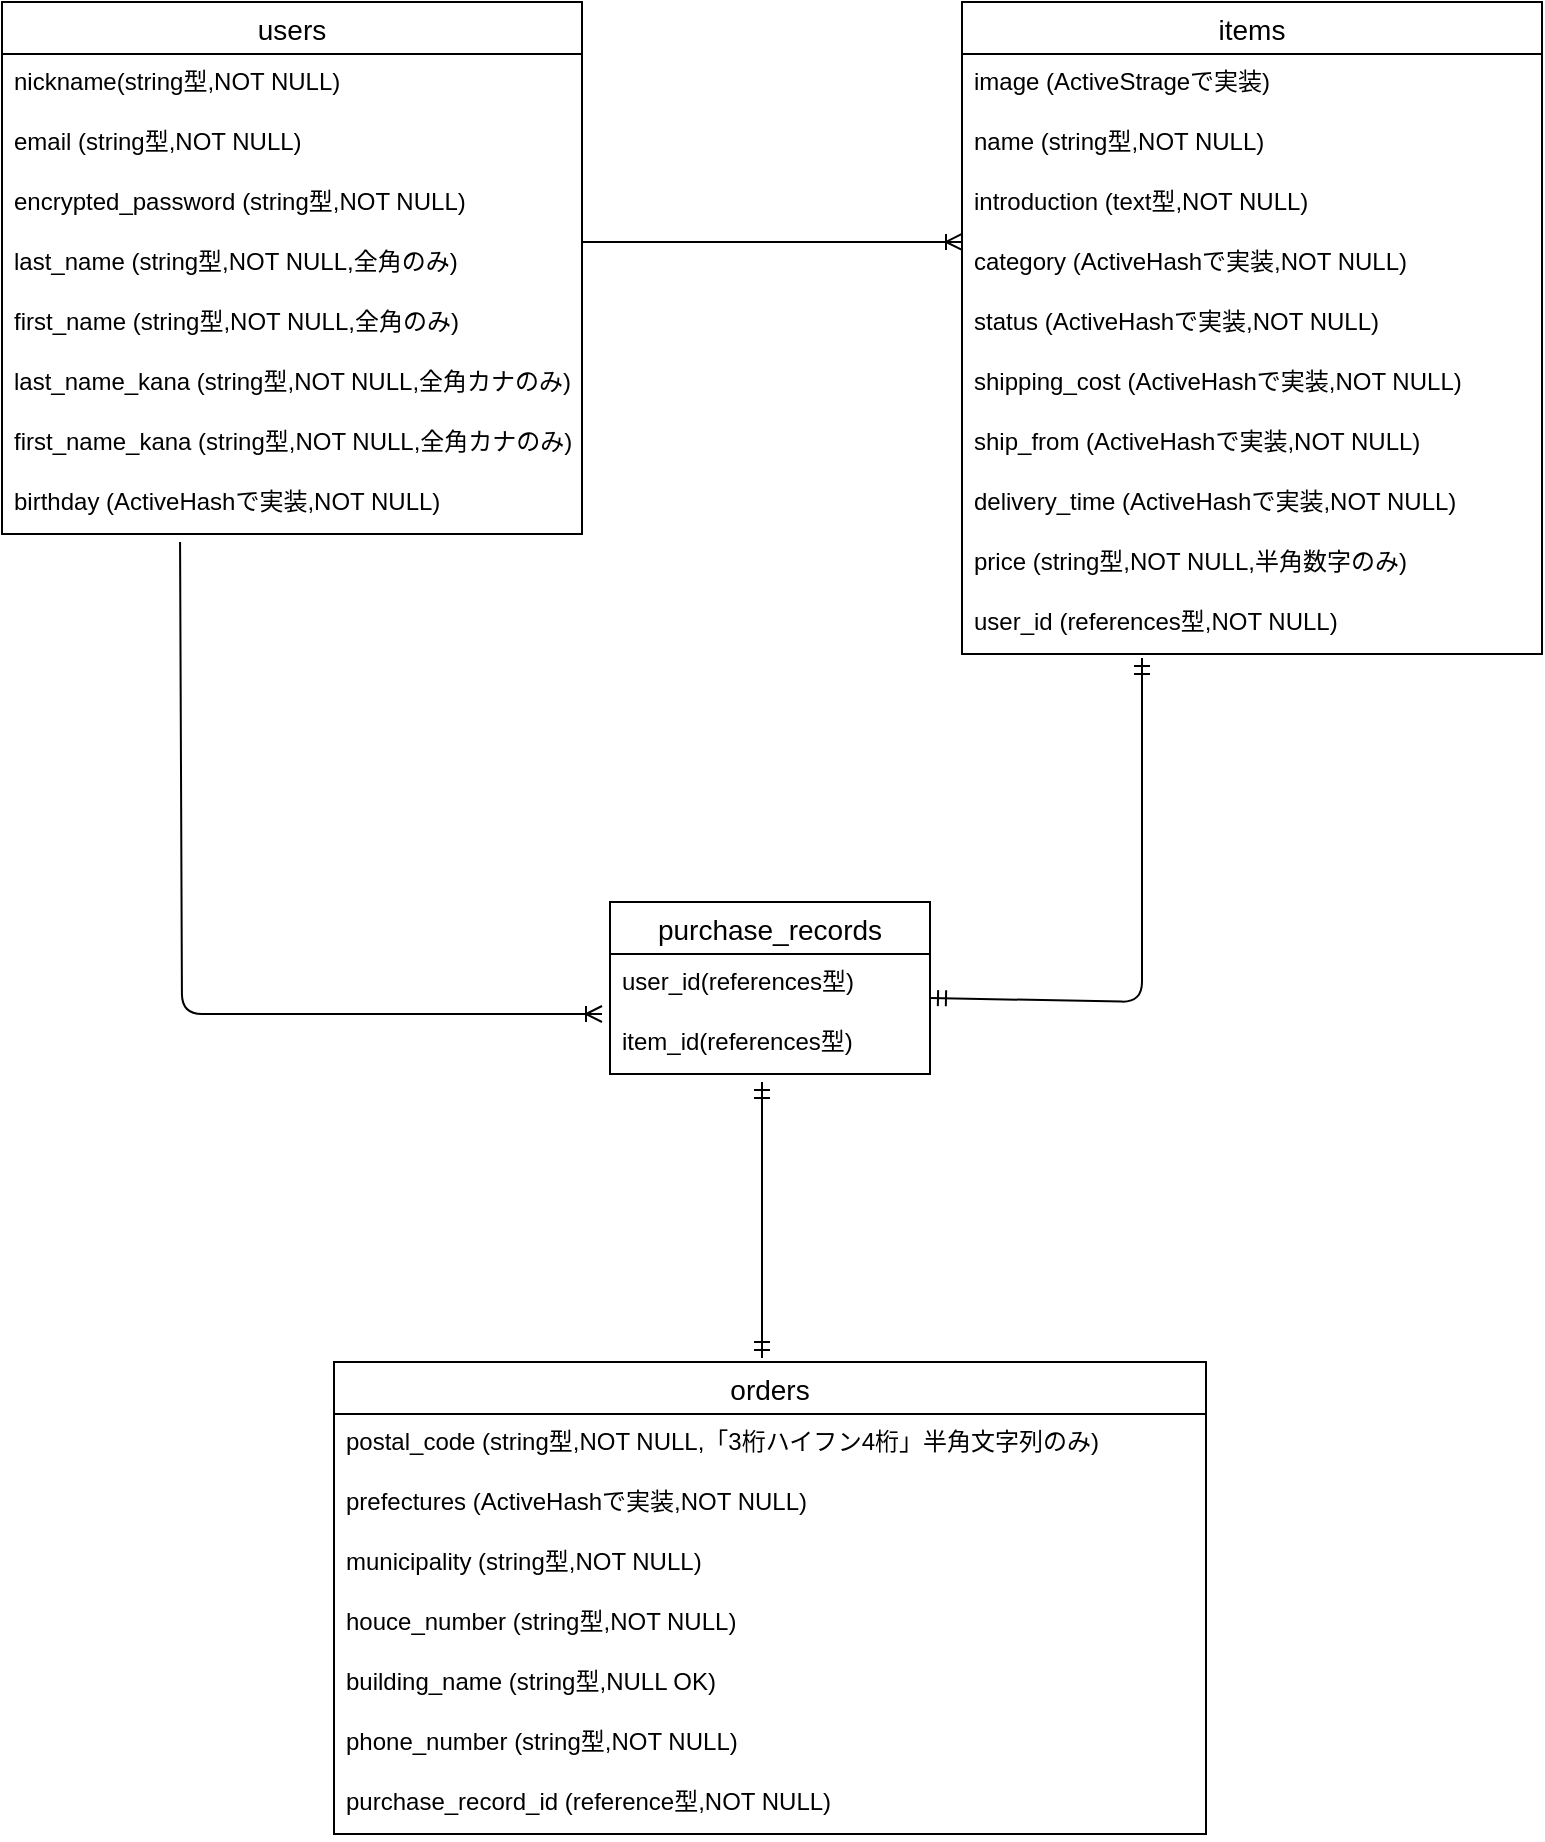 <mxfile>
    <diagram id="NGhyIbys0iwg4_ICjnES" name="ページ1">
        <mxGraphModel dx="248" dy="627" grid="1" gridSize="10" guides="1" tooltips="1" connect="1" arrows="1" fold="1" page="1" pageScale="1" pageWidth="827" pageHeight="1169" math="0" shadow="0">
            <root>
                <mxCell id="0"/>
                <mxCell id="1" parent="0"/>
                <mxCell id="2" value="users" style="swimlane;fontStyle=0;childLayout=stackLayout;horizontal=1;startSize=26;horizontalStack=0;resizeParent=1;resizeParentMax=0;resizeLast=0;collapsible=1;marginBottom=0;align=center;fontSize=14;" parent="1" vertex="1">
                    <mxGeometry x="30" y="160" width="290" height="266" as="geometry"/>
                </mxCell>
                <mxCell id="3" value="nickname(string型,NOT NULL)&#10;" style="text;strokeColor=none;fillColor=none;spacingLeft=4;spacingRight=4;overflow=hidden;rotatable=0;points=[[0,0.5],[1,0.5]];portConstraint=eastwest;fontSize=12;" parent="2" vertex="1">
                    <mxGeometry y="26" width="290" height="30" as="geometry"/>
                </mxCell>
                <mxCell id="4" value="email (string型,NOT NULL)" style="text;strokeColor=none;fillColor=none;spacingLeft=4;spacingRight=4;overflow=hidden;rotatable=0;points=[[0,0.5],[1,0.5]];portConstraint=eastwest;fontSize=12;" parent="2" vertex="1">
                    <mxGeometry y="56" width="290" height="30" as="geometry"/>
                </mxCell>
                <mxCell id="7" value="encrypted_password (string型,NOT NULL)" style="text;strokeColor=none;fillColor=none;spacingLeft=4;spacingRight=4;overflow=hidden;rotatable=0;points=[[0,0.5],[1,0.5]];portConstraint=eastwest;fontSize=12;" parent="2" vertex="1">
                    <mxGeometry y="86" width="290" height="30" as="geometry"/>
                </mxCell>
                <mxCell id="8" value="last_name (string型,NOT NULL,全角のみ)" style="text;strokeColor=none;fillColor=none;spacingLeft=4;spacingRight=4;overflow=hidden;rotatable=0;points=[[0,0.5],[1,0.5]];portConstraint=eastwest;fontSize=12;" parent="2" vertex="1">
                    <mxGeometry y="116" width="290" height="30" as="geometry"/>
                </mxCell>
                <mxCell id="9" value="first_name (string型,NOT NULL,全角のみ)" style="text;strokeColor=none;fillColor=none;spacingLeft=4;spacingRight=4;overflow=hidden;rotatable=0;points=[[0,0.5],[1,0.5]];portConstraint=eastwest;fontSize=12;" parent="2" vertex="1">
                    <mxGeometry y="146" width="290" height="30" as="geometry"/>
                </mxCell>
                <mxCell id="10" value="last_name_kana (string型,NOT NULL,全角カナのみ)" style="text;strokeColor=none;fillColor=none;spacingLeft=4;spacingRight=4;overflow=hidden;rotatable=0;points=[[0,0.5],[1,0.5]];portConstraint=eastwest;fontSize=12;" parent="2" vertex="1">
                    <mxGeometry y="176" width="290" height="30" as="geometry"/>
                </mxCell>
                <mxCell id="11" value="first_name_kana (string型,NOT NULL,全角カナのみ)" style="text;strokeColor=none;fillColor=none;spacingLeft=4;spacingRight=4;overflow=hidden;rotatable=0;points=[[0,0.5],[1,0.5]];portConstraint=eastwest;fontSize=12;" parent="2" vertex="1">
                    <mxGeometry y="206" width="290" height="30" as="geometry"/>
                </mxCell>
                <mxCell id="12" value="birthday (ActiveHashで実装,NOT NULL)" style="text;strokeColor=none;fillColor=none;spacingLeft=4;spacingRight=4;overflow=hidden;rotatable=0;points=[[0,0.5],[1,0.5]];portConstraint=eastwest;fontSize=12;" parent="2" vertex="1">
                    <mxGeometry y="236" width="290" height="30" as="geometry"/>
                </mxCell>
                <mxCell id="13" value="items" style="swimlane;fontStyle=0;childLayout=stackLayout;horizontal=1;startSize=26;horizontalStack=0;resizeParent=1;resizeParentMax=0;resizeLast=0;collapsible=1;marginBottom=0;align=center;fontSize=14;" parent="1" vertex="1">
                    <mxGeometry x="510" y="160" width="290" height="326" as="geometry"/>
                </mxCell>
                <mxCell id="14" value="image (ActiveStrageで実装)" style="text;strokeColor=none;fillColor=none;spacingLeft=4;spacingRight=4;overflow=hidden;rotatable=0;points=[[0,0.5],[1,0.5]];portConstraint=eastwest;fontSize=12;" parent="13" vertex="1">
                    <mxGeometry y="26" width="290" height="30" as="geometry"/>
                </mxCell>
                <mxCell id="15" value="name (string型,NOT NULL)" style="text;strokeColor=none;fillColor=none;spacingLeft=4;spacingRight=4;overflow=hidden;rotatable=0;points=[[0,0.5],[1,0.5]];portConstraint=eastwest;fontSize=12;" parent="13" vertex="1">
                    <mxGeometry y="56" width="290" height="30" as="geometry"/>
                </mxCell>
                <mxCell id="16" value="introduction (text型,NOT NULL)" style="text;strokeColor=none;fillColor=none;spacingLeft=4;spacingRight=4;overflow=hidden;rotatable=0;points=[[0,0.5],[1,0.5]];portConstraint=eastwest;fontSize=12;" parent="13" vertex="1">
                    <mxGeometry y="86" width="290" height="30" as="geometry"/>
                </mxCell>
                <mxCell id="17" value="category (ActiveHashで実装,NOT NULL)" style="text;strokeColor=none;fillColor=none;spacingLeft=4;spacingRight=4;overflow=hidden;rotatable=0;points=[[0,0.5],[1,0.5]];portConstraint=eastwest;fontSize=12;" parent="13" vertex="1">
                    <mxGeometry y="116" width="290" height="30" as="geometry"/>
                </mxCell>
                <mxCell id="18" value="status (ActiveHashで実装,NOT NULL)" style="text;strokeColor=none;fillColor=none;spacingLeft=4;spacingRight=4;overflow=hidden;rotatable=0;points=[[0,0.5],[1,0.5]];portConstraint=eastwest;fontSize=12;" parent="13" vertex="1">
                    <mxGeometry y="146" width="290" height="30" as="geometry"/>
                </mxCell>
                <mxCell id="19" value="shipping_cost (ActiveHashで実装,NOT NULL)" style="text;strokeColor=none;fillColor=none;spacingLeft=4;spacingRight=4;overflow=hidden;rotatable=0;points=[[0,0.5],[1,0.5]];portConstraint=eastwest;fontSize=12;" parent="13" vertex="1">
                    <mxGeometry y="176" width="290" height="30" as="geometry"/>
                </mxCell>
                <mxCell id="20" value="ship_from (ActiveHashで実装,NOT NULL)" style="text;strokeColor=none;fillColor=none;spacingLeft=4;spacingRight=4;overflow=hidden;rotatable=0;points=[[0,0.5],[1,0.5]];portConstraint=eastwest;fontSize=12;" parent="13" vertex="1">
                    <mxGeometry y="206" width="290" height="30" as="geometry"/>
                </mxCell>
                <mxCell id="21" value="delivery_time (ActiveHashで実装,NOT NULL)" style="text;strokeColor=none;fillColor=none;spacingLeft=4;spacingRight=4;overflow=hidden;rotatable=0;points=[[0,0.5],[1,0.5]];portConstraint=eastwest;fontSize=12;" parent="13" vertex="1">
                    <mxGeometry y="236" width="290" height="30" as="geometry"/>
                </mxCell>
                <mxCell id="22" value="price (string型,NOT NULL,半角数字のみ)" style="text;strokeColor=none;fillColor=none;spacingLeft=4;spacingRight=4;overflow=hidden;rotatable=0;points=[[0,0.5],[1,0.5]];portConstraint=eastwest;fontSize=12;" parent="13" vertex="1">
                    <mxGeometry y="266" width="290" height="30" as="geometry"/>
                </mxCell>
                <mxCell id="27" value="user_id (references型,NOT NULL)" style="text;strokeColor=none;fillColor=none;spacingLeft=4;spacingRight=4;overflow=hidden;rotatable=0;points=[[0,0.5],[1,0.5]];portConstraint=eastwest;fontSize=12;" parent="13" vertex="1">
                    <mxGeometry y="296" width="290" height="30" as="geometry"/>
                </mxCell>
                <mxCell id="23" value="orders" style="swimlane;fontStyle=0;childLayout=stackLayout;horizontal=1;startSize=26;horizontalStack=0;resizeParent=1;resizeParentMax=0;resizeLast=0;collapsible=1;marginBottom=0;align=center;fontSize=14;" parent="1" vertex="1">
                    <mxGeometry x="196" y="840" width="436" height="236" as="geometry"/>
                </mxCell>
                <mxCell id="24" value="postal_code (string型,NOT NULL,「3桁ハイフン4桁」半角文字列のみ)" style="text;strokeColor=none;fillColor=none;spacingLeft=4;spacingRight=4;overflow=hidden;rotatable=0;points=[[0,0.5],[1,0.5]];portConstraint=eastwest;fontSize=12;" parent="23" vertex="1">
                    <mxGeometry y="26" width="436" height="30" as="geometry"/>
                </mxCell>
                <mxCell id="25" value="prefectures (ActiveHashで実装,NOT NULL)" style="text;strokeColor=none;fillColor=none;spacingLeft=4;spacingRight=4;overflow=hidden;rotatable=0;points=[[0,0.5],[1,0.5]];portConstraint=eastwest;fontSize=12;" parent="23" vertex="1">
                    <mxGeometry y="56" width="436" height="30" as="geometry"/>
                </mxCell>
                <mxCell id="26" value="municipality (string型,NOT NULL)" style="text;strokeColor=none;fillColor=none;spacingLeft=4;spacingRight=4;overflow=hidden;rotatable=0;points=[[0,0.5],[1,0.5]];portConstraint=eastwest;fontSize=12;" parent="23" vertex="1">
                    <mxGeometry y="86" width="436" height="30" as="geometry"/>
                </mxCell>
                <mxCell id="28" value="houce_number (string型,NOT NULL)" style="text;strokeColor=none;fillColor=none;spacingLeft=4;spacingRight=4;overflow=hidden;rotatable=0;points=[[0,0.5],[1,0.5]];portConstraint=eastwest;fontSize=12;" parent="23" vertex="1">
                    <mxGeometry y="116" width="436" height="30" as="geometry"/>
                </mxCell>
                <mxCell id="29" value="building_name (string型,NULL OK)" style="text;strokeColor=none;fillColor=none;spacingLeft=4;spacingRight=4;overflow=hidden;rotatable=0;points=[[0,0.5],[1,0.5]];portConstraint=eastwest;fontSize=12;" parent="23" vertex="1">
                    <mxGeometry y="146" width="436" height="30" as="geometry"/>
                </mxCell>
                <mxCell id="30" value="phone_number (string型,NOT NULL)" style="text;strokeColor=none;fillColor=none;spacingLeft=4;spacingRight=4;overflow=hidden;rotatable=0;points=[[0,0.5],[1,0.5]];portConstraint=eastwest;fontSize=12;" parent="23" vertex="1">
                    <mxGeometry y="176" width="436" height="30" as="geometry"/>
                </mxCell>
                <mxCell id="33" value="purchase_record_id (reference型,NOT NULL)" style="text;strokeColor=none;fillColor=none;spacingLeft=4;spacingRight=4;overflow=hidden;rotatable=0;points=[[0,0.5],[1,0.5]];portConstraint=eastwest;fontSize=12;" parent="23" vertex="1">
                    <mxGeometry y="206" width="436" height="30" as="geometry"/>
                </mxCell>
                <mxCell id="35" value="" style="edgeStyle=entityRelationEdgeStyle;fontSize=12;html=1;endArrow=ERoneToMany;entryX=0;entryY=0.133;entryDx=0;entryDy=0;entryPerimeter=0;exitX=1;exitY=0.133;exitDx=0;exitDy=0;exitPerimeter=0;" parent="1" source="8" target="17" edge="1">
                    <mxGeometry width="100" height="100" relative="1" as="geometry">
                        <mxPoint x="380" y="380" as="sourcePoint"/>
                        <mxPoint x="480" y="280" as="targetPoint"/>
                    </mxGeometry>
                </mxCell>
                <mxCell id="36" value="" style="fontSize=12;html=1;endArrow=ERoneToMany;entryX=-0.025;entryY=0;entryDx=0;entryDy=0;entryPerimeter=0;exitX=0.307;exitY=1.133;exitDx=0;exitDy=0;exitPerimeter=0;" parent="1" source="12" target="40" edge="1">
                    <mxGeometry width="100" height="100" relative="1" as="geometry">
                        <mxPoint x="120" y="430" as="sourcePoint"/>
                        <mxPoint x="190" y="802" as="targetPoint"/>
                        <Array as="points">
                            <mxPoint x="120" y="666"/>
                        </Array>
                    </mxGeometry>
                </mxCell>
                <mxCell id="37" value="" style="fontSize=12;html=1;endArrow=ERmandOne;startArrow=ERmandOne;exitX=1;exitY=0.733;exitDx=0;exitDy=0;exitPerimeter=0;" parent="1" source="39" edge="1">
                    <mxGeometry width="100" height="100" relative="1" as="geometry">
                        <mxPoint x="600" y="600" as="sourcePoint"/>
                        <mxPoint x="600" y="488" as="targetPoint"/>
                        <Array as="points">
                            <mxPoint x="600" y="660"/>
                        </Array>
                    </mxGeometry>
                </mxCell>
                <mxCell id="38" value="purchase_records" style="swimlane;fontStyle=0;childLayout=stackLayout;horizontal=1;startSize=26;horizontalStack=0;resizeParent=1;resizeParentMax=0;resizeLast=0;collapsible=1;marginBottom=0;align=center;fontSize=14;" vertex="1" parent="1">
                    <mxGeometry x="334" y="610" width="160" height="86" as="geometry"/>
                </mxCell>
                <mxCell id="39" value="user_id(references型)" style="text;strokeColor=none;fillColor=none;spacingLeft=4;spacingRight=4;overflow=hidden;rotatable=0;points=[[0,0.5],[1,0.5]];portConstraint=eastwest;fontSize=12;" vertex="1" parent="38">
                    <mxGeometry y="26" width="160" height="30" as="geometry"/>
                </mxCell>
                <mxCell id="40" value="item_id(references型)" style="text;strokeColor=none;fillColor=none;spacingLeft=4;spacingRight=4;overflow=hidden;rotatable=0;points=[[0,0.5],[1,0.5]];portConstraint=eastwest;fontSize=12;" vertex="1" parent="38">
                    <mxGeometry y="56" width="160" height="30" as="geometry"/>
                </mxCell>
                <mxCell id="42" value="" style="fontSize=12;html=1;endArrow=ERmandOne;startArrow=ERmandOne;" edge="1" parent="1">
                    <mxGeometry width="100" height="100" relative="1" as="geometry">
                        <mxPoint x="410" y="838" as="sourcePoint"/>
                        <mxPoint x="410" y="700" as="targetPoint"/>
                    </mxGeometry>
                </mxCell>
            </root>
        </mxGraphModel>
    </diagram>
</mxfile>